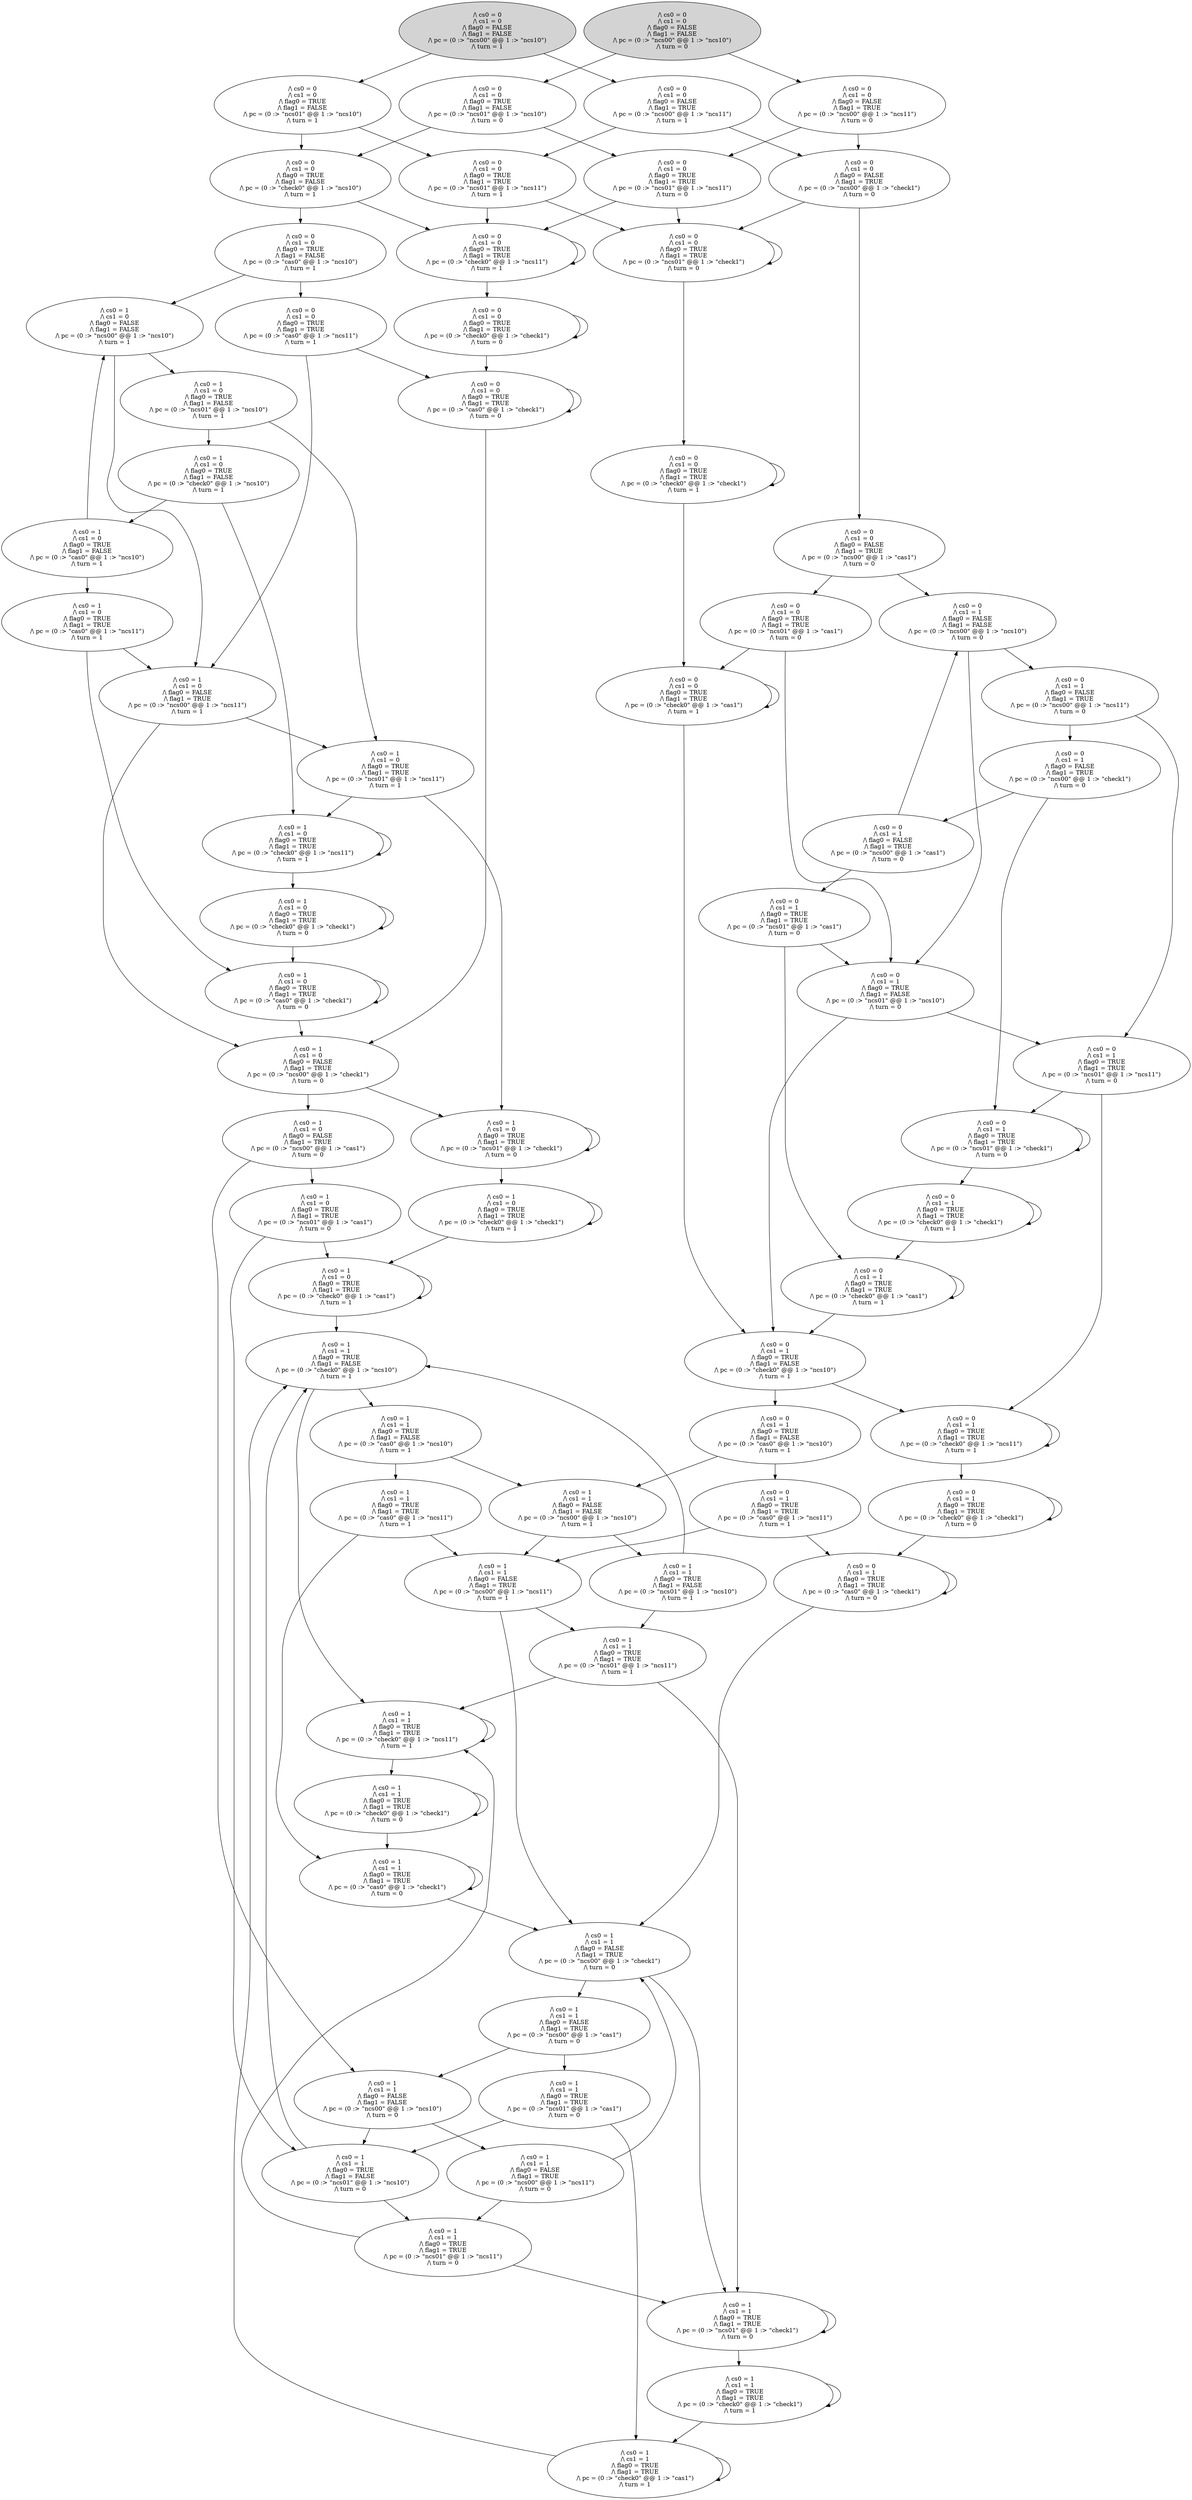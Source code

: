 strict digraph DiskGraph {
-2314760378725081170 [style = filled] [label="/\\ cs0 = 0
/\\ cs1 = 0
/\\ flag0 = FALSE
/\\ flag1 = FALSE
/\\ pc = (0 :> \"ncs00\" @@ 1 :> \"ncs10\")
/\\ turn = 0"]
-494554881094827362 [style = filled] [label="/\\ cs0 = 0
/\\ cs1 = 0
/\\ flag0 = FALSE
/\\ flag1 = FALSE
/\\ pc = (0 :> \"ncs00\" @@ 1 :> \"ncs10\")
/\\ turn = 1"]
-2314760378725081170 -> 2634375150318087714;
2634375150318087714 [label="/\\ cs0 = 0
/\\ cs1 = 0
/\\ flag0 = TRUE
/\\ flag1 = FALSE
/\\ pc = (0 :> \"ncs01\" @@ 1 :> \"ncs10\")
/\\ turn = 0"];
2634375150318087714 -> 4207477999765279773;
4207477999765279773 [label="/\\ cs0 = 0
/\\ cs1 = 0
/\\ flag0 = TRUE
/\\ flag1 = FALSE
/\\ pc = (0 :> \"check0\" @@ 1 :> \"ncs10\")
/\\ turn = 1"];
2634375150318087714 -> -7756925502926871456;
-7756925502926871456 [label="/\\ cs0 = 0
/\\ cs1 = 0
/\\ flag0 = TRUE
/\\ flag1 = TRUE
/\\ pc = (0 :> \"ncs01\" @@ 1 :> \"ncs11\")
/\\ turn = 0"];
4207477999765279773 -> 7741924013295687890;
7741924013295687890 [label="/\\ cs0 = 0
/\\ cs1 = 0
/\\ flag0 = TRUE
/\\ flag1 = FALSE
/\\ pc = (0 :> \"cas0\" @@ 1 :> \"ncs10\")
/\\ turn = 1"];
4207477999765279773 -> -4692188096884625759;
-4692188096884625759 [label="/\\ cs0 = 0
/\\ cs1 = 0
/\\ flag0 = TRUE
/\\ flag1 = TRUE
/\\ pc = (0 :> \"check0\" @@ 1 :> \"ncs11\")
/\\ turn = 1"];
-7756925502926871456 -> -4692188096884625759;
-7756925502926871456 -> -3072959632489944110;
-3072959632489944110 [label="/\\ cs0 = 0
/\\ cs1 = 0
/\\ flag0 = TRUE
/\\ flag1 = TRUE
/\\ pc = (0 :> \"ncs01\" @@ 1 :> \"check1\")
/\\ turn = 0"];
7741924013295687890 -> 5255278106555343648;
5255278106555343648 [label="/\\ cs0 = 1
/\\ cs1 = 0
/\\ flag0 = FALSE
/\\ flag1 = FALSE
/\\ pc = (0 :> \"ncs00\" @@ 1 :> \"ncs10\")
/\\ turn = 1"];
7741924013295687890 -> -6000160965403940678;
-6000160965403940678 [label="/\\ cs0 = 0
/\\ cs1 = 0
/\\ flag0 = TRUE
/\\ flag1 = TRUE
/\\ pc = (0 :> \"cas0\" @@ 1 :> \"ncs11\")
/\\ turn = 1"];
-494554881094827362 -> 165933323242861330;
165933323242861330 [label="/\\ cs0 = 0
/\\ cs1 = 0
/\\ flag0 = TRUE
/\\ flag1 = FALSE
/\\ pc = (0 :> \"ncs01\" @@ 1 :> \"ncs10\")
/\\ turn = 1"];
-4692188096884625759 -> -4692188096884625759;
-4692188096884625759 -> 5258376022125435677;
5258376022125435677 [label="/\\ cs0 = 0
/\\ cs1 = 0
/\\ flag0 = TRUE
/\\ flag1 = TRUE
/\\ pc = (0 :> \"check0\" @@ 1 :> \"check1\")
/\\ turn = 0"];
-494554881094827362 -> 5328901383277709532;
5328901383277709532 [label="/\\ cs0 = 0
/\\ cs1 = 0
/\\ flag0 = FALSE
/\\ flag1 = TRUE
/\\ pc = (0 :> \"ncs00\" @@ 1 :> \"ncs11\")
/\\ turn = 1"];
-3072959632489944110 -> 7942991186102240813;
7942991186102240813 [label="/\\ cs0 = 0
/\\ cs1 = 0
/\\ flag0 = TRUE
/\\ flag1 = TRUE
/\\ pc = (0 :> \"check0\" @@ 1 :> \"check1\")
/\\ turn = 1"];
5255278106555343648 -> -5512124370623114580;
-5512124370623114580 [label="/\\ cs0 = 1
/\\ cs1 = 0
/\\ flag0 = TRUE
/\\ flag1 = FALSE
/\\ pc = (0 :> \"ncs01\" @@ 1 :> \"ncs10\")
/\\ turn = 1"];
-3072959632489944110 -> -3072959632489944110;
5255278106555343648 -> -560543124109317790;
-560543124109317790 [label="/\\ cs0 = 1
/\\ cs1 = 0
/\\ flag0 = FALSE
/\\ flag1 = TRUE
/\\ pc = (0 :> \"ncs00\" @@ 1 :> \"ncs11\")
/\\ turn = 1"];
-6000160965403940678 -> -560543124109317790;
-6000160965403940678 -> 4105511058691979450;
4105511058691979450 [label="/\\ cs0 = 0
/\\ cs1 = 0
/\\ flag0 = TRUE
/\\ flag1 = TRUE
/\\ pc = (0 :> \"cas0\" @@ 1 :> \"check1\")
/\\ turn = 0"];
165933323242861330 -> 4207477999765279773;
5258376022125435677 -> 4105511058691979450;
165933323242861330 -> -5576740440298145456;
-5576740440298145456 [label="/\\ cs0 = 0
/\\ cs1 = 0
/\\ flag0 = TRUE
/\\ flag1 = TRUE
/\\ pc = (0 :> \"ncs01\" @@ 1 :> \"ncs11\")
/\\ turn = 1"];
5258376022125435677 -> 5258376022125435677;
5328901383277709532 -> -5576740440298145456;
7942991186102240813 -> 7942991186102240813;
5328901383277709532 -> 6561233337089751572;
6561233337089751572 [label="/\\ cs0 = 0
/\\ cs1 = 0
/\\ flag0 = FALSE
/\\ flag1 = TRUE
/\\ pc = (0 :> \"ncs00\" @@ 1 :> \"check1\")
/\\ turn = 0"];
7942991186102240813 -> -7007963536103901676;
-7007963536103901676 [label="/\\ cs0 = 0
/\\ cs1 = 0
/\\ flag0 = TRUE
/\\ flag1 = TRUE
/\\ pc = (0 :> \"check0\" @@ 1 :> \"cas1\")
/\\ turn = 1"];
-5512124370623114580 -> -4672265339425234803;
-4672265339425234803 [label="/\\ cs0 = 1
/\\ cs1 = 0
/\\ flag0 = TRUE
/\\ flag1 = FALSE
/\\ pc = (0 :> \"check0\" @@ 1 :> \"ncs10\")
/\\ turn = 1"];
-560543124109317790 -> 240928773288958190;
240928773288958190 [label="/\\ cs0 = 1
/\\ cs1 = 0
/\\ flag0 = TRUE
/\\ flag1 = TRUE
/\\ pc = (0 :> \"ncs01\" @@ 1 :> \"ncs11\")
/\\ turn = 1"];
-560543124109317790 -> -2430501882111144316;
-2430501882111144316 [label="/\\ cs0 = 1
/\\ cs1 = 0
/\\ flag0 = FALSE
/\\ flag1 = TRUE
/\\ pc = (0 :> \"ncs00\" @@ 1 :> \"check1\")
/\\ turn = 0"];
4105511058691979450 -> -2430501882111144316;
4105511058691979450 -> 4105511058691979450;
-5576740440298145456 -> -4692188096884625759;
-5512124370623114580 -> 240928773288958190;
-5576740440298145456 -> -3072959632489944110;
6561233337089751572 -> -3072959632489944110;
6561233337089751572 -> 93531924523953627;
93531924523953627 [label="/\\ cs0 = 0
/\\ cs1 = 0
/\\ flag0 = FALSE
/\\ flag1 = TRUE
/\\ pc = (0 :> \"ncs00\" @@ 1 :> \"cas1\")
/\\ turn = 0"];
-7007963536103901676 -> -7007963536103901676;
-4672265339425234803 -> 9145116177281733446;
9145116177281733446 [label="/\\ cs0 = 1
/\\ cs1 = 0
/\\ flag0 = TRUE
/\\ flag1 = FALSE
/\\ pc = (0 :> \"cas0\" @@ 1 :> \"ncs10\")
/\\ turn = 1"];
-7007963536103901676 -> 9218588381917794446;
9218588381917794446 [label="/\\ cs0 = 0
/\\ cs1 = 1
/\\ flag0 = TRUE
/\\ flag1 = FALSE
/\\ pc = (0 :> \"check0\" @@ 1 :> \"ncs10\")
/\\ turn = 1"];
-2314760378725081170 -> 8013771621099771372;
8013771621099771372 [label="/\\ cs0 = 0
/\\ cs1 = 0
/\\ flag0 = FALSE
/\\ flag1 = TRUE
/\\ pc = (0 :> \"ncs00\" @@ 1 :> \"ncs11\")
/\\ turn = 0"];
-4672265339425234803 -> 4299475663755647537;
4299475663755647537 [label="/\\ cs0 = 1
/\\ cs1 = 0
/\\ flag0 = TRUE
/\\ flag1 = TRUE
/\\ pc = (0 :> \"check0\" @@ 1 :> \"ncs11\")
/\\ turn = 1"];
240928773288958190 -> 4299475663755647537;
-2430501882111144316 -> 5769558493755727682;
5769558493755727682 [label="/\\ cs0 = 1
/\\ cs1 = 0
/\\ flag0 = TRUE
/\\ flag1 = TRUE
/\\ pc = (0 :> \"ncs01\" @@ 1 :> \"check1\")
/\\ turn = 0"];
93531924523953627 -> 8734644936189613141;
8734644936189613141 [label="/\\ cs0 = 0
/\\ cs1 = 0
/\\ flag0 = TRUE
/\\ flag1 = TRUE
/\\ pc = (0 :> \"ncs01\" @@ 1 :> \"cas1\")
/\\ turn = 0"];
240928773288958190 -> 5769558493755727682;
-2430501882111144316 -> 1501218891574584911;
1501218891574584911 [label="/\\ cs0 = 1
/\\ cs1 = 0
/\\ flag0 = FALSE
/\\ flag1 = TRUE
/\\ pc = (0 :> \"ncs00\" @@ 1 :> \"cas1\")
/\\ turn = 0"];
9218588381917794446 -> -2963753912366073991;
-2963753912366073991 [label="/\\ cs0 = 0
/\\ cs1 = 1
/\\ flag0 = TRUE
/\\ flag1 = FALSE
/\\ pc = (0 :> \"cas0\" @@ 1 :> \"ncs10\")
/\\ turn = 1"];
9218588381917794446 -> -329597915978323406;
-329597915978323406 [label="/\\ cs0 = 0
/\\ cs1 = 1
/\\ flag0 = TRUE
/\\ flag1 = TRUE
/\\ pc = (0 :> \"check0\" @@ 1 :> \"ncs11\")
/\\ turn = 1"];
8013771621099771372 -> -7756925502926871456;
9145116177281733446 -> 5255278106555343648;
8013771621099771372 -> 6561233337089751572;
93531924523953627 -> 4663179954319973426;
4663179954319973426 [label="/\\ cs0 = 0
/\\ cs1 = 1
/\\ flag0 = FALSE
/\\ flag1 = FALSE
/\\ pc = (0 :> \"ncs00\" @@ 1 :> \"ncs10\")
/\\ turn = 0"];
5769558493755727682 -> 3753389740804160424;
3753389740804160424 [label="/\\ cs0 = 1
/\\ cs1 = 0
/\\ flag0 = TRUE
/\\ flag1 = TRUE
/\\ pc = (0 :> \"check0\" @@ 1 :> \"check1\")
/\\ turn = 1"];
5769558493755727682 -> 5769558493755727682;
8734644936189613141 -> -7007963536103901676;
8734644936189613141 -> -4910736718592414274;
-4910736718592414274 [label="/\\ cs0 = 0
/\\ cs1 = 1
/\\ flag0 = TRUE
/\\ flag1 = FALSE
/\\ pc = (0 :> \"ncs01\" @@ 1 :> \"ncs10\")
/\\ turn = 0"];
9145116177281733446 -> -5106509069067295954;
-5106509069067295954 [label="/\\ cs0 = 1
/\\ cs1 = 0
/\\ flag0 = TRUE
/\\ flag1 = TRUE
/\\ pc = (0 :> \"cas0\" @@ 1 :> \"ncs11\")
/\\ turn = 1"];
4299475663755647537 -> 4299475663755647537;
1501218891574584911 -> 7831369564666404801;
7831369564666404801 [label="/\\ cs0 = 1
/\\ cs1 = 0
/\\ flag0 = TRUE
/\\ flag1 = TRUE
/\\ pc = (0 :> \"ncs01\" @@ 1 :> \"cas1\")
/\\ turn = 0"];
-2963753912366073991 -> -2902324369313636164;
-2902324369313636164 [label="/\\ cs0 = 1
/\\ cs1 = 1
/\\ flag0 = FALSE
/\\ flag1 = FALSE
/\\ pc = (0 :> \"ncs00\" @@ 1 :> \"ncs10\")
/\\ turn = 1"];
4299475663755647537 -> 1356732832220915352;
1356732832220915352 [label="/\\ cs0 = 1
/\\ cs1 = 0
/\\ flag0 = TRUE
/\\ flag1 = TRUE
/\\ pc = (0 :> \"check0\" @@ 1 :> \"check1\")
/\\ turn = 0"];
-2963753912366073991 -> 1230980506726582033;
1230980506726582033 [label="/\\ cs0 = 0
/\\ cs1 = 1
/\\ flag0 = TRUE
/\\ flag1 = TRUE
/\\ pc = (0 :> \"cas0\" @@ 1 :> \"ncs11\")
/\\ turn = 1"];
1501218891574584911 -> -1046398504538145396;
-1046398504538145396 [label="/\\ cs0 = 1
/\\ cs1 = 1
/\\ flag0 = FALSE
/\\ flag1 = FALSE
/\\ pc = (0 :> \"ncs00\" @@ 1 :> \"ncs10\")
/\\ turn = 0"];
4663179954319973426 -> -4910736718592414274;
-329597915978323406 -> -329597915978323406;
3753389740804160424 -> 3753389740804160424;
4663179954319973426 -> -1125897632594160016;
-1125897632594160016 [label="/\\ cs0 = 0
/\\ cs1 = 1
/\\ flag0 = FALSE
/\\ flag1 = TRUE
/\\ pc = (0 :> \"ncs00\" @@ 1 :> \"ncs11\")
/\\ turn = 0"];
3753389740804160424 -> 3418853511848581034;
3418853511848581034 [label="/\\ cs0 = 1
/\\ cs1 = 0
/\\ flag0 = TRUE
/\\ flag1 = TRUE
/\\ pc = (0 :> \"check0\" @@ 1 :> \"cas1\")
/\\ turn = 1"];
-329597915978323406 -> 6732953276850891019;
6732953276850891019 [label="/\\ cs0 = 0
/\\ cs1 = 1
/\\ flag0 = TRUE
/\\ flag1 = TRUE
/\\ pc = (0 :> \"check0\" @@ 1 :> \"check1\")
/\\ turn = 0"];
-5106509069067295954 -> -560543124109317790;
-4910736718592414274 -> 9218588381917794446;
7831369564666404801 -> 3418853511848581034;
-5106509069067295954 -> -8559874069628724988;
-8559874069628724988 [label="/\\ cs0 = 1
/\\ cs1 = 0
/\\ flag0 = TRUE
/\\ flag1 = TRUE
/\\ pc = (0 :> \"cas0\" @@ 1 :> \"check1\")
/\\ turn = 0"];
7831369564666404801 -> 726501845968800768;
726501845968800768 [label="/\\ cs0 = 1
/\\ cs1 = 1
/\\ flag0 = TRUE
/\\ flag1 = FALSE
/\\ pc = (0 :> \"ncs01\" @@ 1 :> \"ncs10\")
/\\ turn = 0"];
-4910736718592414274 -> 796993782026840060;
796993782026840060 [label="/\\ cs0 = 0
/\\ cs1 = 1
/\\ flag0 = TRUE
/\\ flag1 = TRUE
/\\ pc = (0 :> \"ncs01\" @@ 1 :> \"ncs11\")
/\\ turn = 0"];
1356732832220915352 -> -8559874069628724988;
-2902324369313636164 -> 3231228089018863920;
3231228089018863920 [label="/\\ cs0 = 1
/\\ cs1 = 1
/\\ flag0 = TRUE
/\\ flag1 = FALSE
/\\ pc = (0 :> \"ncs01\" @@ 1 :> \"ncs10\")
/\\ turn = 1"];
1230980506726582033 -> 7452943064171719422;
7452943064171719422 [label="/\\ cs0 = 1
/\\ cs1 = 1
/\\ flag0 = FALSE
/\\ flag1 = TRUE
/\\ pc = (0 :> \"ncs00\" @@ 1 :> \"ncs11\")
/\\ turn = 1"];
1356732832220915352 -> 1356732832220915352;
-2902324369313636164 -> 7452943064171719422;
1230980506726582033 -> -6363845434153993434;
-6363845434153993434 [label="/\\ cs0 = 0
/\\ cs1 = 1
/\\ flag0 = TRUE
/\\ flag1 = TRUE
/\\ pc = (0 :> \"cas0\" @@ 1 :> \"check1\")
/\\ turn = 0"];
-1125897632594160016 -> 796993782026840060;
-1046398504538145396 -> 726501845968800768;
3418853511848581034 -> 3418853511848581034;
-1125897632594160016 -> 2198558494375313031;
2198558494375313031 [label="/\\ cs0 = 0
/\\ cs1 = 1
/\\ flag0 = FALSE
/\\ flag1 = TRUE
/\\ pc = (0 :> \"ncs00\" @@ 1 :> \"check1\")
/\\ turn = 0"];
3418853511848581034 -> -386129972873960418;
-386129972873960418 [label="/\\ cs0 = 1
/\\ cs1 = 1
/\\ flag0 = TRUE
/\\ flag1 = FALSE
/\\ pc = (0 :> \"check0\" @@ 1 :> \"ncs10\")
/\\ turn = 1"];
-1046398504538145396 -> 4732299682677766094;
4732299682677766094 [label="/\\ cs0 = 1
/\\ cs1 = 1
/\\ flag0 = FALSE
/\\ flag1 = TRUE
/\\ pc = (0 :> \"ncs00\" @@ 1 :> \"ncs11\")
/\\ turn = 0"];
6732953276850891019 -> -6363845434153993434;
726501845968800768 -> -386129972873960418;
6732953276850891019 -> 6732953276850891019;
726501845968800768 -> -4988863638966008254;
-4988863638966008254 [label="/\\ cs0 = 1
/\\ cs1 = 1
/\\ flag0 = TRUE
/\\ flag1 = TRUE
/\\ pc = (0 :> \"ncs01\" @@ 1 :> \"ncs11\")
/\\ turn = 0"];
796993782026840060 -> -329597915978323406;
796993782026840060 -> -8010126073568858303;
-8010126073568858303 [label="/\\ cs0 = 0
/\\ cs1 = 1
/\\ flag0 = TRUE
/\\ flag1 = TRUE
/\\ pc = (0 :> \"ncs01\" @@ 1 :> \"check1\")
/\\ turn = 0"];
7452943064171719422 -> -7205385894159148174;
-7205385894159148174 [label="/\\ cs0 = 1
/\\ cs1 = 1
/\\ flag0 = TRUE
/\\ flag1 = TRUE
/\\ pc = (0 :> \"ncs01\" @@ 1 :> \"ncs11\")
/\\ turn = 1"];
7452943064171719422 -> -7220984538059519465;
-7220984538059519465 [label="/\\ cs0 = 1
/\\ cs1 = 1
/\\ flag0 = FALSE
/\\ flag1 = TRUE
/\\ pc = (0 :> \"ncs00\" @@ 1 :> \"check1\")
/\\ turn = 0"];
-6363845434153993434 -> -7220984538059519465;
-6363845434153993434 -> -6363845434153993434;
2198558494375313031 -> -8010126073568858303;
2198558494375313031 -> -4836235353082297744;
-4836235353082297744 [label="/\\ cs0 = 0
/\\ cs1 = 1
/\\ flag0 = FALSE
/\\ flag1 = TRUE
/\\ pc = (0 :> \"ncs00\" @@ 1 :> \"cas1\")
/\\ turn = 0"];
-386129972873960418 -> -4375372459461903123;
-4375372459461903123 [label="/\\ cs0 = 1
/\\ cs1 = 1
/\\ flag0 = TRUE
/\\ flag1 = FALSE
/\\ pc = (0 :> \"cas0\" @@ 1 :> \"ncs10\")
/\\ turn = 1"];
-386129972873960418 -> 9090016594273279650;
9090016594273279650 [label="/\\ cs0 = 1
/\\ cs1 = 1
/\\ flag0 = TRUE
/\\ flag1 = TRUE
/\\ pc = (0 :> \"check0\" @@ 1 :> \"ncs11\")
/\\ turn = 1"];
4732299682677766094 -> -4988863638966008254;
4732299682677766094 -> -7220984538059519465;
-4988863638966008254 -> 9090016594273279650;
3231228089018863920 -> -386129972873960418;
-4988863638966008254 -> 1557508084805589969;
1557508084805589969 [label="/\\ cs0 = 1
/\\ cs1 = 1
/\\ flag0 = TRUE
/\\ flag1 = TRUE
/\\ pc = (0 :> \"ncs01\" @@ 1 :> \"check1\")
/\\ turn = 0"];
3231228089018863920 -> -7205385894159148174;
-8010126073568858303 -> 8913446176861647931;
8913446176861647931 [label="/\\ cs0 = 0
/\\ cs1 = 1
/\\ flag0 = TRUE
/\\ flag1 = TRUE
/\\ pc = (0 :> \"check0\" @@ 1 :> \"check1\")
/\\ turn = 1"];
-7205385894159148174 -> 9090016594273279650;
-8010126073568858303 -> -8010126073568858303;
-7205385894159148174 -> 1557508084805589969;
-7220984538059519465 -> 1557508084805589969;
-4836235353082297744 -> -4280172193355154434;
-4280172193355154434 [label="/\\ cs0 = 0
/\\ cs1 = 1
/\\ flag0 = TRUE
/\\ flag1 = TRUE
/\\ pc = (0 :> \"ncs01\" @@ 1 :> \"cas1\")
/\\ turn = 0"];
-7220984538059519465 -> -6234369488971101724;
-6234369488971101724 [label="/\\ cs0 = 1
/\\ cs1 = 1
/\\ flag0 = FALSE
/\\ flag1 = TRUE
/\\ pc = (0 :> \"ncs00\" @@ 1 :> \"cas1\")
/\\ turn = 0"];
-4836235353082297744 -> 4663179954319973426;
-4375372459461903123 -> -2902324369313636164;
9090016594273279650 -> 9090016594273279650;
-4375372459461903123 -> 327775777751714949;
327775777751714949 [label="/\\ cs0 = 1
/\\ cs1 = 1
/\\ flag0 = TRUE
/\\ flag1 = TRUE
/\\ pc = (0 :> \"cas0\" @@ 1 :> \"ncs11\")
/\\ turn = 1"];
1557508084805589969 -> 2422787486078077374;
2422787486078077374 [label="/\\ cs0 = 1
/\\ cs1 = 1
/\\ flag0 = TRUE
/\\ flag1 = TRUE
/\\ pc = (0 :> \"check0\" @@ 1 :> \"check1\")
/\\ turn = 1"];
1557508084805589969 -> 1557508084805589969;
8913446176861647931 -> 8913446176861647931;
8913446176861647931 -> 137384588021691784;
137384588021691784 [label="/\\ cs0 = 0
/\\ cs1 = 1
/\\ flag0 = TRUE
/\\ flag1 = TRUE
/\\ pc = (0 :> \"check0\" @@ 1 :> \"cas1\")
/\\ turn = 1"];
-4280172193355154434 -> 137384588021691784;
-4280172193355154434 -> -4910736718592414274;
-6234369488971101724 -> -3386449102566870934;
-3386449102566870934 [label="/\\ cs0 = 1
/\\ cs1 = 1
/\\ flag0 = TRUE
/\\ flag1 = TRUE
/\\ pc = (0 :> \"ncs01\" @@ 1 :> \"cas1\")
/\\ turn = 0"];
-6234369488971101724 -> -1046398504538145396;
327775777751714949 -> 7452943064171719422;
327775777751714949 -> 1613299289125313176;
1613299289125313176 [label="/\\ cs0 = 1
/\\ cs1 = 1
/\\ flag0 = TRUE
/\\ flag1 = TRUE
/\\ pc = (0 :> \"cas0\" @@ 1 :> \"check1\")
/\\ turn = 0"];
2422787486078077374 -> 2422787486078077374;
2422787486078077374 -> -5754309623396740042;
-5754309623396740042 [label="/\\ cs0 = 1
/\\ cs1 = 1
/\\ flag0 = TRUE
/\\ flag1 = TRUE
/\\ pc = (0 :> \"check0\" @@ 1 :> \"cas1\")
/\\ turn = 1"];
137384588021691784 -> 137384588021691784;
137384588021691784 -> 9218588381917794446;
-3386449102566870934 -> -5754309623396740042;
-3386449102566870934 -> 726501845968800768;
1613299289125313176 -> -7220984538059519465;
1613299289125313176 -> 1613299289125313176;
-8559874069628724988 -> -2430501882111144316;
-5754309623396740042 -> -5754309623396740042;
9090016594273279650 -> 530814692338898062;
530814692338898062 [label="/\\ cs0 = 1
/\\ cs1 = 1
/\\ flag0 = TRUE
/\\ flag1 = TRUE
/\\ pc = (0 :> \"check0\" @@ 1 :> \"check1\")
/\\ turn = 0"];
-5754309623396740042 -> -386129972873960418;
-8559874069628724988 -> -8559874069628724988;
530814692338898062 -> 1613299289125313176;
530814692338898062 -> 530814692338898062;
}